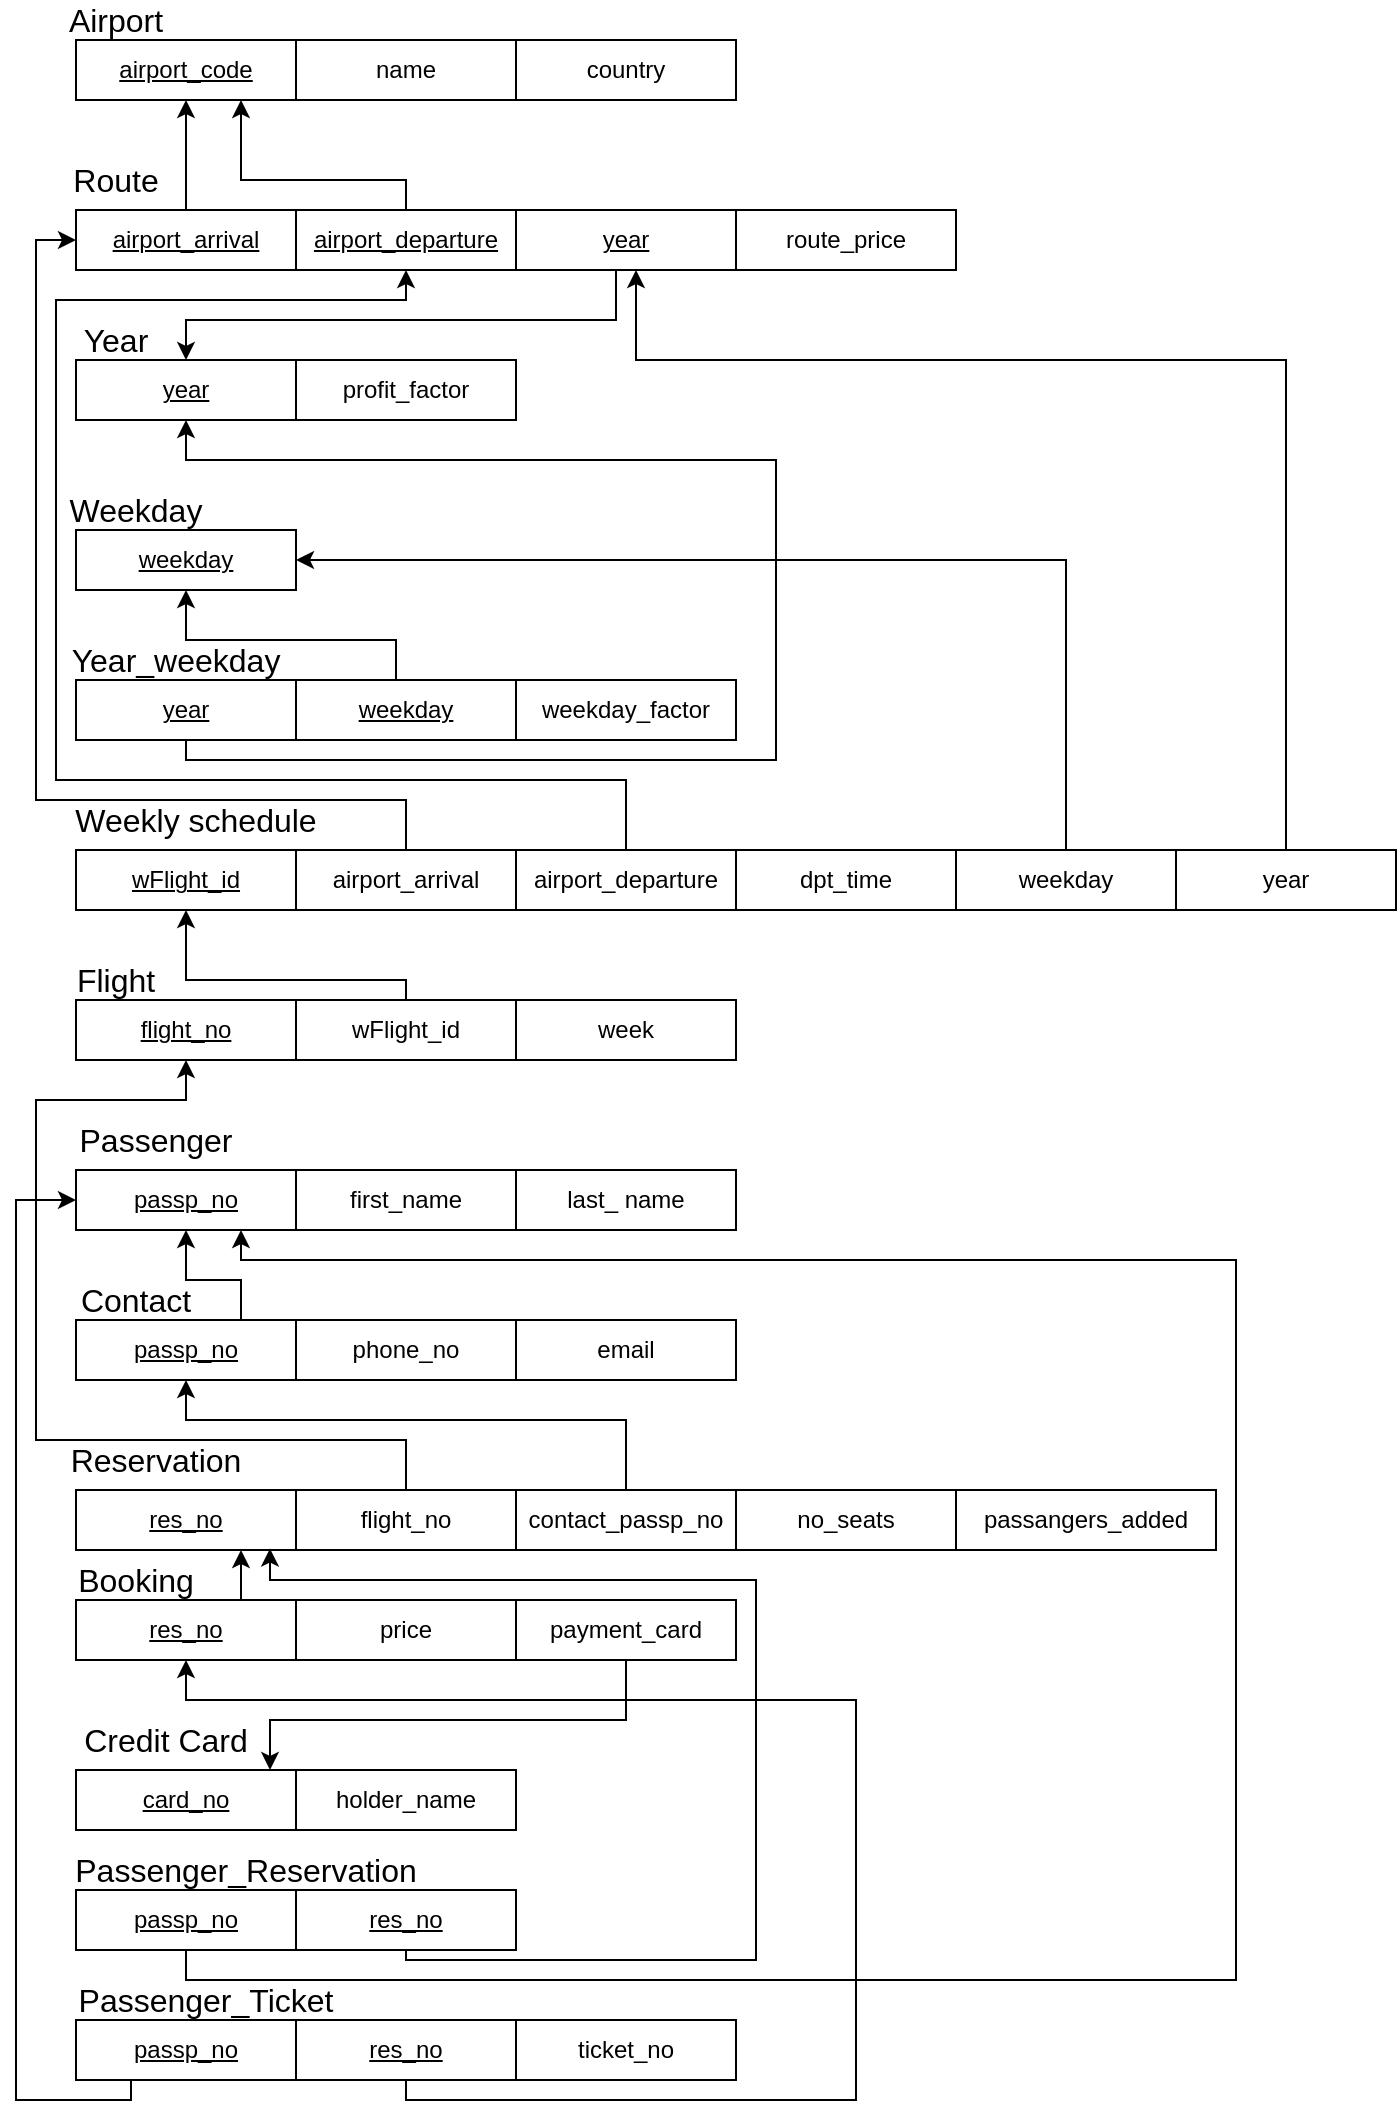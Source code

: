 <mxfile version="12.4.2" type="device" pages="1"><diagram id="ef44bf90-a080-4c4b-d77c-b11ea831b01f" name="Page-1"><mxGraphModel dx="946" dy="509" grid="1" gridSize="10" guides="1" tooltips="1" connect="1" arrows="1" fold="1" page="1" pageScale="1" pageWidth="850" pageHeight="1100" background="#ffffff" math="0" shadow="0"><root><mxCell id="0"/><mxCell id="1" parent="0"/><mxCell id="2" value="&lt;u&gt;airport_arrival&lt;/u&gt;" style="rounded=0;whiteSpace=wrap;html=1;" parent="1" vertex="1"><mxGeometry x="40" y="145" width="110" height="30" as="geometry"/></mxCell><mxCell id="4" value="&lt;u&gt;airport_departure&lt;/u&gt;" style="rounded=0;whiteSpace=wrap;html=1;" parent="1" vertex="1"><mxGeometry x="150" y="145" width="110" height="30" as="geometry"/></mxCell><mxCell id="5" value="&lt;u&gt;year&lt;/u&gt;" style="rounded=0;whiteSpace=wrap;html=1;" parent="1" vertex="1"><mxGeometry x="260" y="145" width="110" height="30" as="geometry"/></mxCell><mxCell id="8" value="&lt;font style=&quot;font-size: 16px&quot;&gt;Route&lt;/font&gt;" style="text;html=1;strokeColor=none;fillColor=none;align=center;verticalAlign=middle;whiteSpace=wrap;rounded=0;" parent="1" vertex="1"><mxGeometry x="30" y="120" width="60" height="20" as="geometry"/></mxCell><mxCell id="12" value="&lt;u&gt;airport_code&lt;/u&gt;" style="rounded=0;whiteSpace=wrap;html=1;" parent="1" vertex="1"><mxGeometry x="40" y="60" width="110" height="30" as="geometry"/></mxCell><mxCell id="14" value="&lt;font style=&quot;font-size: 16px&quot;&gt;Airport&lt;/font&gt;" style="text;html=1;strokeColor=none;fillColor=none;align=center;verticalAlign=middle;whiteSpace=wrap;rounded=0;" parent="1" vertex="1"><mxGeometry x="40" y="40" width="40" height="20" as="geometry"/></mxCell><mxCell id="G4gleYVvKVZv5eZU0xWc-19" value="name" style="rounded=0;whiteSpace=wrap;html=1;" parent="1" vertex="1"><mxGeometry x="150" y="60" width="110" height="30" as="geometry"/></mxCell><mxCell id="G4gleYVvKVZv5eZU0xWc-20" value="country" style="rounded=0;whiteSpace=wrap;html=1;" parent="1" vertex="1"><mxGeometry x="260" y="60" width="110" height="30" as="geometry"/></mxCell><mxCell id="KVQ-yZxpmbRooOKOm7zd-32" value="&lt;u&gt;weekday&lt;/u&gt;" style="rounded=0;whiteSpace=wrap;html=1;" parent="1" vertex="1"><mxGeometry x="40" y="305" width="110" height="30" as="geometry"/></mxCell><mxCell id="KVQ-yZxpmbRooOKOm7zd-35" value="&lt;span style=&quot;font-size: 16px&quot;&gt;Weekday&lt;/span&gt;" style="text;html=1;strokeColor=none;fillColor=none;align=center;verticalAlign=middle;whiteSpace=wrap;rounded=0;" parent="1" vertex="1"><mxGeometry x="40" y="285" width="60" height="20" as="geometry"/></mxCell><mxCell id="KVQ-yZxpmbRooOKOm7zd-36" value="&lt;u&gt;year&lt;/u&gt;" style="rounded=0;whiteSpace=wrap;html=1;" parent="1" vertex="1"><mxGeometry x="40" y="220" width="110" height="30" as="geometry"/></mxCell><mxCell id="KVQ-yZxpmbRooOKOm7zd-37" value="&lt;font style=&quot;font-size: 16px&quot;&gt;Year&lt;/font&gt;" style="text;html=1;strokeColor=none;fillColor=none;align=center;verticalAlign=middle;whiteSpace=wrap;rounded=0;" parent="1" vertex="1"><mxGeometry x="40" y="200" width="40" height="20" as="geometry"/></mxCell><mxCell id="KVQ-yZxpmbRooOKOm7zd-38" value="profit_factor" style="rounded=0;whiteSpace=wrap;html=1;" parent="1" vertex="1"><mxGeometry x="150" y="220" width="110" height="30" as="geometry"/></mxCell><mxCell id="KVQ-yZxpmbRooOKOm7zd-44" value="&lt;u&gt;wFlight_id&lt;/u&gt;" style="rounded=0;whiteSpace=wrap;html=1;" parent="1" vertex="1"><mxGeometry x="40" y="465" width="110" height="30" as="geometry"/></mxCell><mxCell id="KVQ-yZxpmbRooOKOm7zd-45" value="airport_arrival" style="rounded=0;whiteSpace=wrap;html=1;" parent="1" vertex="1"><mxGeometry x="150" y="465" width="110" height="30" as="geometry"/></mxCell><mxCell id="KVQ-yZxpmbRooOKOm7zd-46" value="airport_departure" style="rounded=0;whiteSpace=wrap;html=1;" parent="1" vertex="1"><mxGeometry x="260" y="465" width="110" height="30" as="geometry"/></mxCell><mxCell id="KVQ-yZxpmbRooOKOm7zd-47" value="&lt;font style=&quot;font-size: 16px&quot;&gt;Weekly schedule&lt;/font&gt;" style="text;html=1;strokeColor=none;fillColor=none;align=center;verticalAlign=middle;whiteSpace=wrap;rounded=0;" parent="1" vertex="1"><mxGeometry x="30" y="440" width="140" height="20" as="geometry"/></mxCell><mxCell id="KVQ-yZxpmbRooOKOm7zd-48" value="&lt;u&gt;year&lt;/u&gt;" style="rounded=0;whiteSpace=wrap;html=1;" parent="1" vertex="1"><mxGeometry x="40" y="380" width="110" height="30" as="geometry"/></mxCell><mxCell id="KVQ-yZxpmbRooOKOm7zd-49" value="&lt;font style=&quot;font-size: 16px&quot;&gt;Year_weekday&lt;/font&gt;" style="text;html=1;strokeColor=none;fillColor=none;align=center;verticalAlign=middle;whiteSpace=wrap;rounded=0;" parent="1" vertex="1"><mxGeometry x="70" y="360" width="40" height="20" as="geometry"/></mxCell><mxCell id="KVQ-yZxpmbRooOKOm7zd-50" value="&lt;u&gt;weekday&lt;/u&gt;" style="rounded=0;whiteSpace=wrap;html=1;" parent="1" vertex="1"><mxGeometry x="150" y="380" width="110" height="30" as="geometry"/></mxCell><mxCell id="KVQ-yZxpmbRooOKOm7zd-51" value="weekday_factor" style="rounded=0;whiteSpace=wrap;html=1;" parent="1" vertex="1"><mxGeometry x="260" y="380" width="110" height="30" as="geometry"/></mxCell><mxCell id="KVQ-yZxpmbRooOKOm7zd-54" value="dpt_time" style="rounded=0;whiteSpace=wrap;html=1;" parent="1" vertex="1"><mxGeometry x="370" y="465" width="110" height="30" as="geometry"/></mxCell><mxCell id="KVQ-yZxpmbRooOKOm7zd-56" value="&lt;u&gt;passp_no&lt;/u&gt;" style="rounded=0;whiteSpace=wrap;html=1;" parent="1" vertex="1"><mxGeometry x="40" y="625" width="110" height="30" as="geometry"/></mxCell><mxCell id="KVQ-yZxpmbRooOKOm7zd-57" value="first_name" style="rounded=0;whiteSpace=wrap;html=1;" parent="1" vertex="1"><mxGeometry x="150" y="625" width="110" height="30" as="geometry"/></mxCell><mxCell id="KVQ-yZxpmbRooOKOm7zd-58" value="last_ name" style="rounded=0;whiteSpace=wrap;html=1;" parent="1" vertex="1"><mxGeometry x="260" y="625" width="110" height="30" as="geometry"/></mxCell><mxCell id="KVQ-yZxpmbRooOKOm7zd-59" value="&lt;font style=&quot;font-size: 16px&quot;&gt;Passenger&lt;/font&gt;" style="text;html=1;strokeColor=none;fillColor=none;align=center;verticalAlign=middle;whiteSpace=wrap;rounded=0;" parent="1" vertex="1"><mxGeometry x="50" y="600" width="60" height="20" as="geometry"/></mxCell><mxCell id="KVQ-yZxpmbRooOKOm7zd-60" value="&lt;u&gt;flight_no&lt;/u&gt;" style="rounded=0;whiteSpace=wrap;html=1;" parent="1" vertex="1"><mxGeometry x="40" y="540" width="110" height="30" as="geometry"/></mxCell><mxCell id="KVQ-yZxpmbRooOKOm7zd-61" value="&lt;font style=&quot;font-size: 16px&quot;&gt;Flight&lt;/font&gt;" style="text;html=1;strokeColor=none;fillColor=none;align=center;verticalAlign=middle;whiteSpace=wrap;rounded=0;" parent="1" vertex="1"><mxGeometry x="40" y="520" width="40" height="20" as="geometry"/></mxCell><mxCell id="KVQ-yZxpmbRooOKOm7zd-62" value="wFlight_id" style="rounded=0;whiteSpace=wrap;html=1;" parent="1" vertex="1"><mxGeometry x="150" y="540" width="110" height="30" as="geometry"/></mxCell><mxCell id="KVQ-yZxpmbRooOKOm7zd-63" value="week" style="rounded=0;whiteSpace=wrap;html=1;" parent="1" vertex="1"><mxGeometry x="260" y="540" width="110" height="30" as="geometry"/></mxCell><mxCell id="KVQ-yZxpmbRooOKOm7zd-68" value="&lt;u&gt;res_no&lt;/u&gt;" style="rounded=0;whiteSpace=wrap;html=1;" parent="1" vertex="1"><mxGeometry x="40" y="785" width="110" height="30" as="geometry"/></mxCell><mxCell id="KVQ-yZxpmbRooOKOm7zd-69" value="flight_no" style="rounded=0;whiteSpace=wrap;html=1;" parent="1" vertex="1"><mxGeometry x="150" y="785" width="110" height="30" as="geometry"/></mxCell><mxCell id="KVQ-yZxpmbRooOKOm7zd-70" value="&lt;span style=&quot;white-space: normal&quot;&gt;contact_passp_no&lt;/span&gt;" style="rounded=0;whiteSpace=wrap;html=1;" parent="1" vertex="1"><mxGeometry x="260" y="785" width="110" height="30" as="geometry"/></mxCell><mxCell id="KVQ-yZxpmbRooOKOm7zd-71" value="&lt;font style=&quot;font-size: 16px&quot;&gt;Reservation&lt;/font&gt;" style="text;html=1;strokeColor=none;fillColor=none;align=center;verticalAlign=middle;whiteSpace=wrap;rounded=0;" parent="1" vertex="1"><mxGeometry x="50" y="760" width="60" height="20" as="geometry"/></mxCell><mxCell id="KVQ-yZxpmbRooOKOm7zd-72" value="&lt;u style=&quot;white-space: normal&quot;&gt;passp_no&lt;/u&gt;" style="rounded=0;whiteSpace=wrap;html=1;" parent="1" vertex="1"><mxGeometry x="40" y="700" width="110" height="30" as="geometry"/></mxCell><mxCell id="KVQ-yZxpmbRooOKOm7zd-73" value="&lt;font style=&quot;font-size: 16px&quot;&gt;Contact&lt;/font&gt;" style="text;html=1;strokeColor=none;fillColor=none;align=center;verticalAlign=middle;whiteSpace=wrap;rounded=0;" parent="1" vertex="1"><mxGeometry x="50" y="680" width="40" height="20" as="geometry"/></mxCell><mxCell id="KVQ-yZxpmbRooOKOm7zd-74" value="phone_no" style="rounded=0;whiteSpace=wrap;html=1;" parent="1" vertex="1"><mxGeometry x="150" y="700" width="110" height="30" as="geometry"/></mxCell><mxCell id="KVQ-yZxpmbRooOKOm7zd-75" value="email" style="rounded=0;whiteSpace=wrap;html=1;" parent="1" vertex="1"><mxGeometry x="260" y="700" width="110" height="30" as="geometry"/></mxCell><mxCell id="KVQ-yZxpmbRooOKOm7zd-78" value="&lt;span style=&quot;white-space: normal&quot;&gt;no_seats&lt;/span&gt;" style="rounded=0;whiteSpace=wrap;html=1;" parent="1" vertex="1"><mxGeometry x="370" y="785" width="110" height="30" as="geometry"/></mxCell><mxCell id="KVQ-yZxpmbRooOKOm7zd-80" value="&lt;u&gt;card_no&lt;/u&gt;" style="rounded=0;whiteSpace=wrap;html=1;" parent="1" vertex="1"><mxGeometry x="40" y="925" width="110" height="30" as="geometry"/></mxCell><mxCell id="KVQ-yZxpmbRooOKOm7zd-81" value="holder_name" style="rounded=0;whiteSpace=wrap;html=1;" parent="1" vertex="1"><mxGeometry x="150" y="925" width="110" height="30" as="geometry"/></mxCell><mxCell id="KVQ-yZxpmbRooOKOm7zd-83" value="&lt;font style=&quot;font-size: 16px&quot;&gt;Credit Card&lt;/font&gt;" style="text;html=1;strokeColor=none;fillColor=none;align=center;verticalAlign=middle;whiteSpace=wrap;rounded=0;" parent="1" vertex="1"><mxGeometry x="30" y="900" width="110" height="20" as="geometry"/></mxCell><mxCell id="KVQ-yZxpmbRooOKOm7zd-84" value="&lt;u&gt;res_no&lt;/u&gt;" style="rounded=0;whiteSpace=wrap;html=1;" parent="1" vertex="1"><mxGeometry x="40" y="840" width="110" height="30" as="geometry"/></mxCell><mxCell id="KVQ-yZxpmbRooOKOm7zd-85" value="&lt;font style=&quot;font-size: 16px&quot;&gt;Booking&lt;/font&gt;" style="text;html=1;strokeColor=none;fillColor=none;align=center;verticalAlign=middle;whiteSpace=wrap;rounded=0;" parent="1" vertex="1"><mxGeometry x="50" y="820" width="40" height="20" as="geometry"/></mxCell><mxCell id="KVQ-yZxpmbRooOKOm7zd-86" value="price" style="rounded=0;whiteSpace=wrap;html=1;" parent="1" vertex="1"><mxGeometry x="150" y="840" width="110" height="30" as="geometry"/></mxCell><mxCell id="KVQ-yZxpmbRooOKOm7zd-87" value="payment_card" style="rounded=0;whiteSpace=wrap;html=1;" parent="1" vertex="1"><mxGeometry x="260" y="840" width="110" height="30" as="geometry"/></mxCell><mxCell id="ClIj00OrKMSbqYE6nWv2-16" value="route_price" style="rounded=0;whiteSpace=wrap;html=1;" parent="1" vertex="1"><mxGeometry x="370" y="145" width="110" height="30" as="geometry"/></mxCell><mxCell id="ClIj00OrKMSbqYE6nWv2-17" style="edgeStyle=orthogonalEdgeStyle;rounded=0;html=1;entryX=0.5;entryY=1;jettySize=auto;orthogonalLoop=1;entryDx=0;entryDy=0;exitX=0.5;exitY=0;exitDx=0;exitDy=0;" parent="1" source="2" target="12" edge="1"><mxGeometry relative="1" as="geometry"><mxPoint x="320" y="140" as="sourcePoint"/><mxPoint x="620" y="85" as="targetPoint"/><Array as="points"><mxPoint x="95" y="110"/><mxPoint x="95" y="110"/></Array></mxGeometry></mxCell><mxCell id="ClIj00OrKMSbqYE6nWv2-18" style="edgeStyle=orthogonalEdgeStyle;rounded=0;html=1;entryX=0.5;entryY=0;jettySize=auto;orthogonalLoop=1;entryDx=0;entryDy=0;" parent="1" target="KVQ-yZxpmbRooOKOm7zd-36" edge="1"><mxGeometry relative="1" as="geometry"><mxPoint x="310" y="175" as="sourcePoint"/><mxPoint x="115" y="240" as="targetPoint"/><Array as="points"><mxPoint x="310" y="175"/><mxPoint x="310" y="200"/><mxPoint x="95" y="200"/></Array></mxGeometry></mxCell><mxCell id="ClIj00OrKMSbqYE6nWv2-20" style="edgeStyle=orthogonalEdgeStyle;rounded=0;html=1;entryX=0.5;entryY=1;jettySize=auto;orthogonalLoop=1;entryDx=0;entryDy=0;exitX=0.5;exitY=1;exitDx=0;exitDy=0;" parent="1" source="KVQ-yZxpmbRooOKOm7zd-48" target="KVQ-yZxpmbRooOKOm7zd-36" edge="1"><mxGeometry relative="1" as="geometry"><mxPoint x="340" y="292.5" as="sourcePoint"/><mxPoint x="230" y="337.5" as="targetPoint"/><Array as="points"><mxPoint x="95" y="420"/><mxPoint x="390" y="420"/><mxPoint x="390" y="270"/><mxPoint x="95" y="270"/></Array></mxGeometry></mxCell><mxCell id="ClIj00OrKMSbqYE6nWv2-21" style="edgeStyle=orthogonalEdgeStyle;rounded=0;html=1;jettySize=auto;orthogonalLoop=1;exitX=0.5;exitY=0;exitDx=0;exitDy=0;entryX=0.5;entryY=1;entryDx=0;entryDy=0;" parent="1" source="KVQ-yZxpmbRooOKOm7zd-50" target="KVQ-yZxpmbRooOKOm7zd-32" edge="1"><mxGeometry relative="1" as="geometry"><mxPoint x="402" y="335" as="sourcePoint"/><mxPoint x="120" y="350" as="targetPoint"/><Array as="points"><mxPoint x="200" y="380"/><mxPoint x="200" y="360"/><mxPoint x="95" y="360"/></Array></mxGeometry></mxCell><mxCell id="ClIj00OrKMSbqYE6nWv2-22" style="edgeStyle=orthogonalEdgeStyle;rounded=0;html=1;jettySize=auto;orthogonalLoop=1;exitX=0.5;exitY=0;exitDx=0;exitDy=0;entryX=0;entryY=0.5;entryDx=0;entryDy=0;" parent="1" source="KVQ-yZxpmbRooOKOm7zd-45" target="2" edge="1"><mxGeometry relative="1" as="geometry"><mxPoint x="425" y="420" as="sourcePoint"/><mxPoint x="20" y="190" as="targetPoint"/><Array as="points"><mxPoint x="205" y="440"/><mxPoint x="20" y="440"/><mxPoint x="20" y="160"/></Array></mxGeometry></mxCell><mxCell id="ClIj00OrKMSbqYE6nWv2-23" style="edgeStyle=orthogonalEdgeStyle;rounded=0;html=1;jettySize=auto;orthogonalLoop=1;exitX=0.5;exitY=0;exitDx=0;exitDy=0;entryX=1;entryY=0.5;entryDx=0;entryDy=0;" parent="1" source="ClIj00OrKMSbqYE6nWv2-57" target="KVQ-yZxpmbRooOKOm7zd-32" edge="1"><mxGeometry relative="1" as="geometry"><mxPoint x="590" y="405" as="sourcePoint"/><mxPoint x="480" y="360" as="targetPoint"/><Array as="points"><mxPoint x="535" y="320"/></Array></mxGeometry></mxCell><mxCell id="ClIj00OrKMSbqYE6nWv2-24" style="edgeStyle=orthogonalEdgeStyle;rounded=0;html=1;jettySize=auto;orthogonalLoop=1;exitX=0.5;exitY=0;exitDx=0;exitDy=0;entryX=0.5;entryY=1;entryDx=0;entryDy=0;" parent="1" source="KVQ-yZxpmbRooOKOm7zd-62" target="KVQ-yZxpmbRooOKOm7zd-44" edge="1"><mxGeometry relative="1" as="geometry"><mxPoint x="635" y="495" as="sourcePoint"/><mxPoint x="90" y="520" as="targetPoint"/><Array as="points"><mxPoint x="205" y="530"/><mxPoint x="95" y="530"/></Array></mxGeometry></mxCell><mxCell id="ClIj00OrKMSbqYE6nWv2-29" style="edgeStyle=orthogonalEdgeStyle;rounded=0;html=1;jettySize=auto;orthogonalLoop=1;exitX=0.75;exitY=0;exitDx=0;exitDy=0;entryX=0.5;entryY=1;entryDx=0;entryDy=0;" parent="1" source="KVQ-yZxpmbRooOKOm7zd-72" target="KVQ-yZxpmbRooOKOm7zd-56" edge="1"><mxGeometry relative="1" as="geometry"><mxPoint x="510" y="702.5" as="sourcePoint"/><mxPoint x="400" y="657.5" as="targetPoint"/><Array as="points"><mxPoint x="123" y="680"/><mxPoint x="95" y="680"/></Array></mxGeometry></mxCell><mxCell id="ClIj00OrKMSbqYE6nWv2-36" style="edgeStyle=orthogonalEdgeStyle;rounded=0;html=1;jettySize=auto;orthogonalLoop=1;entryX=0.5;entryY=1;entryDx=0;entryDy=0;exitX=0.5;exitY=0;exitDx=0;exitDy=0;" parent="1" source="KVQ-yZxpmbRooOKOm7zd-69" target="KVQ-yZxpmbRooOKOm7zd-60" edge="1"><mxGeometry relative="1" as="geometry"><mxPoint x="210" y="780" as="sourcePoint"/><mxPoint x="90" y="725" as="targetPoint"/><Array as="points"><mxPoint x="205" y="760"/><mxPoint x="20" y="760"/><mxPoint x="20" y="590"/><mxPoint x="95" y="590"/></Array></mxGeometry></mxCell><mxCell id="ClIj00OrKMSbqYE6nWv2-38" style="edgeStyle=orthogonalEdgeStyle;rounded=0;html=1;jettySize=auto;orthogonalLoop=1;exitX=0.5;exitY=0;exitDx=0;exitDy=0;entryX=0.5;entryY=1;entryDx=0;entryDy=0;" parent="1" source="KVQ-yZxpmbRooOKOm7zd-70" target="KVQ-yZxpmbRooOKOm7zd-72" edge="1"><mxGeometry relative="1" as="geometry"><mxPoint x="215" y="795" as="sourcePoint"/><mxPoint x="95" y="740" as="targetPoint"/><Array as="points"><mxPoint x="315" y="750"/><mxPoint x="95" y="750"/></Array></mxGeometry></mxCell><mxCell id="ClIj00OrKMSbqYE6nWv2-39" style="edgeStyle=orthogonalEdgeStyle;rounded=0;html=1;jettySize=auto;orthogonalLoop=1;exitX=0.5;exitY=1;exitDx=0;exitDy=0;" parent="1" source="KVQ-yZxpmbRooOKOm7zd-87" edge="1"><mxGeometry relative="1" as="geometry"><mxPoint x="425" y="875" as="sourcePoint"/><mxPoint x="137" y="925" as="targetPoint"/><Array as="points"><mxPoint x="315" y="900"/><mxPoint x="137" y="900"/></Array></mxGeometry></mxCell><mxCell id="ClIj00OrKMSbqYE6nWv2-41" style="edgeStyle=orthogonalEdgeStyle;rounded=0;html=1;jettySize=auto;orthogonalLoop=1;exitX=0.75;exitY=0;exitDx=0;exitDy=0;entryX=0.75;entryY=1;entryDx=0;entryDy=0;" parent="1" source="KVQ-yZxpmbRooOKOm7zd-84" target="KVQ-yZxpmbRooOKOm7zd-68" edge="1"><mxGeometry relative="1" as="geometry"><mxPoint x="330" y="875" as="sourcePoint"/><mxPoint x="110" y="820" as="targetPoint"/><Array as="points"><mxPoint x="123" y="830"/><mxPoint x="123" y="830"/></Array></mxGeometry></mxCell><mxCell id="ClIj00OrKMSbqYE6nWv2-42" value="&lt;u&gt;passp_no&lt;/u&gt;" style="rounded=0;whiteSpace=wrap;html=1;" parent="1" vertex="1"><mxGeometry x="40" y="985" width="110" height="30" as="geometry"/></mxCell><mxCell id="ClIj00OrKMSbqYE6nWv2-43" value="&lt;u&gt;res_no&lt;/u&gt;" style="rounded=0;whiteSpace=wrap;html=1;" parent="1" vertex="1"><mxGeometry x="150" y="985" width="110" height="30" as="geometry"/></mxCell><mxCell id="ClIj00OrKMSbqYE6nWv2-44" value="&lt;font style=&quot;font-size: 16px&quot;&gt;Passenger_Reservation&lt;/font&gt;" style="text;html=1;strokeColor=none;fillColor=none;align=center;verticalAlign=middle;whiteSpace=wrap;rounded=0;" parent="1" vertex="1"><mxGeometry x="70" y="965" width="110" height="20" as="geometry"/></mxCell><mxCell id="ClIj00OrKMSbqYE6nWv2-45" value="&lt;u&gt;passp_no&lt;/u&gt;" style="rounded=0;whiteSpace=wrap;html=1;" parent="1" vertex="1"><mxGeometry x="40" y="1050" width="110" height="30" as="geometry"/></mxCell><mxCell id="ClIj00OrKMSbqYE6nWv2-46" value="&lt;u&gt;res_no&lt;/u&gt;" style="rounded=0;whiteSpace=wrap;html=1;" parent="1" vertex="1"><mxGeometry x="150" y="1050" width="110" height="30" as="geometry"/></mxCell><mxCell id="ClIj00OrKMSbqYE6nWv2-47" value="&lt;font style=&quot;font-size: 16px&quot;&gt;Passenger_Ticket&lt;/font&gt;" style="text;html=1;strokeColor=none;fillColor=none;align=center;verticalAlign=middle;whiteSpace=wrap;rounded=0;" parent="1" vertex="1"><mxGeometry x="50" y="1030" width="110" height="20" as="geometry"/></mxCell><mxCell id="ClIj00OrKMSbqYE6nWv2-48" value="ticket_no" style="rounded=0;whiteSpace=wrap;html=1;" parent="1" vertex="1"><mxGeometry x="260" y="1050" width="110" height="30" as="geometry"/></mxCell><mxCell id="ClIj00OrKMSbqYE6nWv2-49" style="edgeStyle=orthogonalEdgeStyle;rounded=0;html=1;jettySize=auto;orthogonalLoop=1;exitX=0.5;exitY=1;exitDx=0;exitDy=0;entryX=0.75;entryY=1;entryDx=0;entryDy=0;" parent="1" source="ClIj00OrKMSbqYE6nWv2-42" target="KVQ-yZxpmbRooOKOm7zd-56" edge="1"><mxGeometry relative="1" as="geometry"><mxPoint x="480" y="972.5" as="sourcePoint"/><mxPoint x="490" y="730" as="targetPoint"/><Array as="points"><mxPoint x="95" y="1030"/><mxPoint x="620" y="1030"/><mxPoint x="620" y="670"/><mxPoint x="123" y="670"/></Array></mxGeometry></mxCell><mxCell id="ClIj00OrKMSbqYE6nWv2-50" style="edgeStyle=orthogonalEdgeStyle;rounded=0;html=1;jettySize=auto;orthogonalLoop=1;exitX=0.5;exitY=1;exitDx=0;exitDy=0;entryX=0.873;entryY=0.978;entryDx=0;entryDy=0;entryPerimeter=0;" parent="1" source="ClIj00OrKMSbqYE6nWv2-43" target="KVQ-yZxpmbRooOKOm7zd-68" edge="1"><mxGeometry relative="1" as="geometry"><mxPoint x="590" y="985" as="sourcePoint"/><mxPoint x="410" y="840" as="targetPoint"/><Array as="points"><mxPoint x="205" y="1020"/><mxPoint x="380" y="1020"/><mxPoint x="380" y="830"/><mxPoint x="137" y="830"/></Array></mxGeometry></mxCell><mxCell id="ClIj00OrKMSbqYE6nWv2-51" style="edgeStyle=orthogonalEdgeStyle;rounded=0;html=1;jettySize=auto;orthogonalLoop=1;exitX=0.25;exitY=1;exitDx=0;exitDy=0;" parent="1" source="ClIj00OrKMSbqYE6nWv2-45" edge="1"><mxGeometry relative="1" as="geometry"><mxPoint x="400" y="1080" as="sourcePoint"/><mxPoint x="40" y="640" as="targetPoint"/><Array as="points"><mxPoint x="68" y="1090"/><mxPoint x="10" y="1090"/><mxPoint x="10" y="640"/><mxPoint x="40" y="640"/></Array></mxGeometry></mxCell><mxCell id="ClIj00OrKMSbqYE6nWv2-52" style="edgeStyle=orthogonalEdgeStyle;rounded=0;html=1;jettySize=auto;orthogonalLoop=1;exitX=0.5;exitY=1;exitDx=0;exitDy=0;entryX=0.5;entryY=1;entryDx=0;entryDy=0;" parent="1" source="ClIj00OrKMSbqYE6nWv2-46" target="KVQ-yZxpmbRooOKOm7zd-84" edge="1"><mxGeometry relative="1" as="geometry"><mxPoint x="509" y="1056" as="sourcePoint"/><mxPoint x="440" y="855" as="targetPoint"/><Array as="points"><mxPoint x="205" y="1090"/><mxPoint x="430" y="1090"/><mxPoint x="430" y="890"/><mxPoint x="95" y="890"/></Array></mxGeometry></mxCell><mxCell id="ClIj00OrKMSbqYE6nWv2-55" style="edgeStyle=orthogonalEdgeStyle;rounded=0;html=1;entryX=0.75;entryY=1;jettySize=auto;orthogonalLoop=1;entryDx=0;entryDy=0;exitX=0.5;exitY=0;exitDx=0;exitDy=0;" parent="1" source="4" target="12" edge="1"><mxGeometry relative="1" as="geometry"><mxPoint x="113" y="145" as="sourcePoint"/><mxPoint x="112" y="92" as="targetPoint"/><Array as="points"><mxPoint x="205" y="130"/><mxPoint x="123" y="130"/></Array></mxGeometry></mxCell><mxCell id="ClIj00OrKMSbqYE6nWv2-57" value="weekday" style="rounded=0;whiteSpace=wrap;html=1;" parent="1" vertex="1"><mxGeometry x="480" y="465" width="110" height="30" as="geometry"/></mxCell><mxCell id="ClIj00OrKMSbqYE6nWv2-60" style="edgeStyle=orthogonalEdgeStyle;rounded=0;html=1;jettySize=auto;orthogonalLoop=1;exitX=0.5;exitY=0;exitDx=0;exitDy=0;entryX=0.5;entryY=1;entryDx=0;entryDy=0;" parent="1" source="KVQ-yZxpmbRooOKOm7zd-46" target="4" edge="1"><mxGeometry relative="1" as="geometry"><mxPoint x="215" y="475" as="sourcePoint"/><mxPoint x="50" y="170" as="targetPoint"/><Array as="points"><mxPoint x="315" y="430"/><mxPoint x="30" y="430"/><mxPoint x="30" y="190"/><mxPoint x="205" y="190"/></Array></mxGeometry></mxCell><mxCell id="NsPq-t_6h2d5LOj4jJUz-14" value="year" style="rounded=0;whiteSpace=wrap;html=1;" parent="1" vertex="1"><mxGeometry x="590" y="465" width="110" height="30" as="geometry"/></mxCell><mxCell id="NsPq-t_6h2d5LOj4jJUz-15" style="edgeStyle=orthogonalEdgeStyle;rounded=0;html=1;jettySize=auto;orthogonalLoop=1;exitX=0.5;exitY=0;exitDx=0;exitDy=0;" parent="1" source="NsPq-t_6h2d5LOj4jJUz-14" edge="1"><mxGeometry relative="1" as="geometry"><mxPoint x="645" y="395" as="sourcePoint"/><mxPoint x="320" y="175" as="targetPoint"/><Array as="points"><mxPoint x="645" y="220"/><mxPoint x="320" y="220"/><mxPoint x="320" y="175"/></Array></mxGeometry></mxCell><mxCell id="otOsCiztvWwduE_-2HGY-14" value="&lt;span style=&quot;white-space: normal&quot;&gt;passangers_added&lt;/span&gt;" style="rounded=0;whiteSpace=wrap;html=1;" vertex="1" parent="1"><mxGeometry x="480" y="785" width="130" height="30" as="geometry"/></mxCell></root></mxGraphModel></diagram></mxfile>